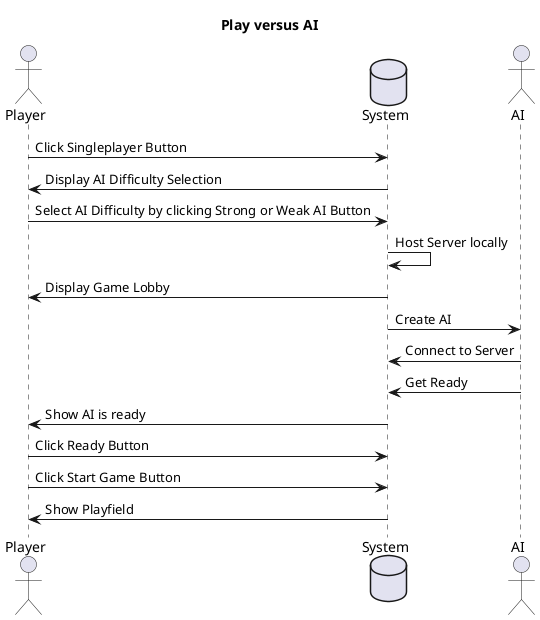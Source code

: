 @startuml
title Play versus AI

actor Player as p
database System
actor AI as a

p->System: Click Singleplayer Button
System->p: Display AI Difficulty Selection
p->System: Select AI Difficulty by clicking Strong or Weak AI Button
System->System: Host Server locally
System->p: Display Game Lobby
System->a: Create AI
a->System: Connect to Server
a->System: Get Ready
System->p: Show AI is ready
p->System: Click Ready Button
p->System: Click Start Game Button
System->p: Show Playfield

@enduml
